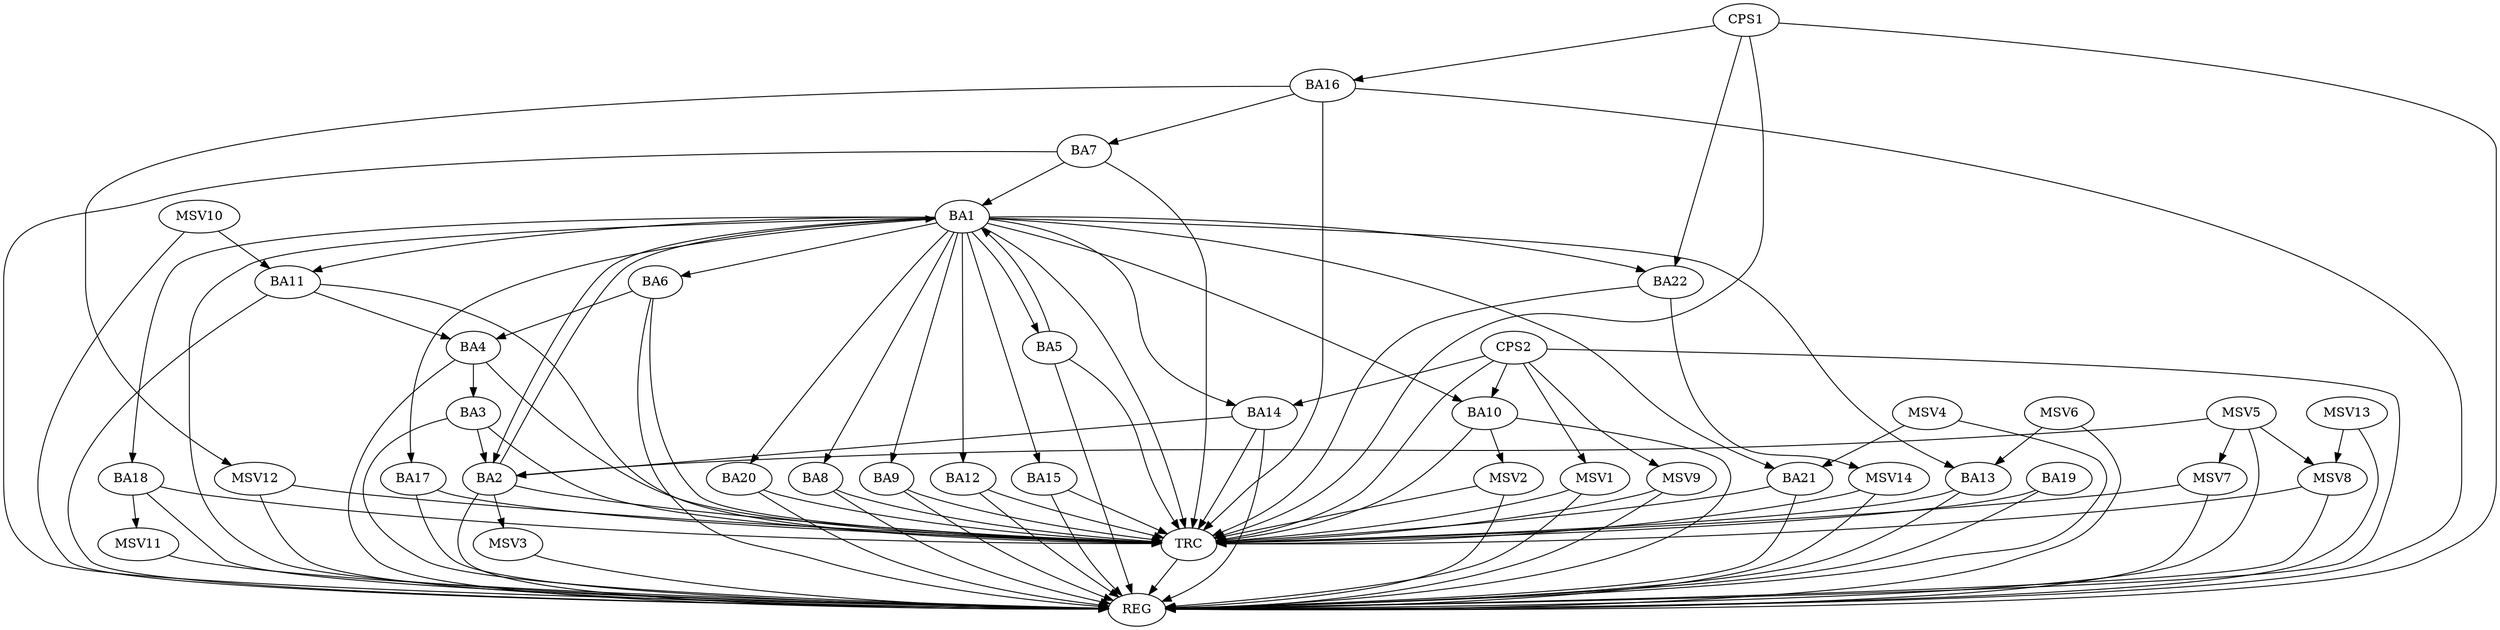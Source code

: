 strict digraph G {
  BA1 [ label="BA1" ];
  BA2 [ label="BA2" ];
  BA3 [ label="BA3" ];
  BA4 [ label="BA4" ];
  BA5 [ label="BA5" ];
  BA6 [ label="BA6" ];
  BA7 [ label="BA7" ];
  BA8 [ label="BA8" ];
  BA9 [ label="BA9" ];
  BA10 [ label="BA10" ];
  BA11 [ label="BA11" ];
  BA12 [ label="BA12" ];
  BA13 [ label="BA13" ];
  BA14 [ label="BA14" ];
  BA15 [ label="BA15" ];
  BA16 [ label="BA16" ];
  BA17 [ label="BA17" ];
  BA18 [ label="BA18" ];
  BA19 [ label="BA19" ];
  BA20 [ label="BA20" ];
  BA21 [ label="BA21" ];
  BA22 [ label="BA22" ];
  CPS1 [ label="CPS1" ];
  CPS2 [ label="CPS2" ];
  REG [ label="REG" ];
  TRC [ label="TRC" ];
  MSV1 [ label="MSV1" ];
  MSV2 [ label="MSV2" ];
  MSV3 [ label="MSV3" ];
  MSV4 [ label="MSV4" ];
  MSV5 [ label="MSV5" ];
  MSV6 [ label="MSV6" ];
  MSV7 [ label="MSV7" ];
  MSV8 [ label="MSV8" ];
  MSV9 [ label="MSV9" ];
  MSV10 [ label="MSV10" ];
  MSV11 [ label="MSV11" ];
  MSV12 [ label="MSV12" ];
  MSV13 [ label="MSV13" ];
  MSV14 [ label="MSV14" ];
  BA1 -> BA2;
  BA2 -> BA1;
  BA3 -> BA2;
  BA4 -> BA3;
  BA5 -> BA1;
  BA6 -> BA4;
  BA7 -> BA1;
  BA11 -> BA4;
  BA14 -> BA2;
  BA16 -> BA7;
  CPS1 -> BA22;
  CPS1 -> BA16;
  CPS2 -> BA14;
  CPS2 -> BA10;
  BA1 -> REG;
  BA2 -> REG;
  BA3 -> REG;
  BA4 -> REG;
  BA5 -> REG;
  BA6 -> REG;
  BA7 -> REG;
  BA8 -> REG;
  BA9 -> REG;
  BA10 -> REG;
  BA11 -> REG;
  BA12 -> REG;
  BA13 -> REG;
  BA14 -> REG;
  BA15 -> REG;
  BA16 -> REG;
  BA17 -> REG;
  BA18 -> REG;
  BA19 -> REG;
  BA20 -> REG;
  BA21 -> REG;
  CPS1 -> REG;
  CPS2 -> REG;
  BA1 -> TRC;
  BA2 -> TRC;
  BA3 -> TRC;
  BA4 -> TRC;
  BA5 -> TRC;
  BA6 -> TRC;
  BA7 -> TRC;
  BA8 -> TRC;
  BA9 -> TRC;
  BA10 -> TRC;
  BA11 -> TRC;
  BA12 -> TRC;
  BA13 -> TRC;
  BA14 -> TRC;
  BA15 -> TRC;
  BA16 -> TRC;
  BA17 -> TRC;
  BA18 -> TRC;
  BA19 -> TRC;
  BA20 -> TRC;
  BA21 -> TRC;
  BA22 -> TRC;
  CPS1 -> TRC;
  CPS2 -> TRC;
  TRC -> REG;
  BA1 -> BA22;
  BA1 -> BA6;
  BA1 -> BA21;
  BA1 -> BA15;
  BA1 -> BA17;
  BA1 -> BA10;
  BA1 -> BA11;
  BA1 -> BA13;
  BA1 -> BA5;
  BA1 -> BA9;
  BA1 -> BA14;
  BA1 -> BA20;
  BA1 -> BA18;
  BA1 -> BA12;
  BA1 -> BA8;
  CPS2 -> MSV1;
  MSV1 -> REG;
  MSV1 -> TRC;
  BA10 -> MSV2;
  MSV2 -> REG;
  MSV2 -> TRC;
  BA2 -> MSV3;
  MSV3 -> REG;
  MSV4 -> BA21;
  MSV4 -> REG;
  MSV5 -> BA2;
  MSV5 -> REG;
  MSV6 -> BA13;
  MSV6 -> REG;
  MSV5 -> MSV7;
  MSV7 -> REG;
  MSV7 -> TRC;
  MSV5 -> MSV8;
  MSV8 -> REG;
  MSV8 -> TRC;
  CPS2 -> MSV9;
  MSV9 -> REG;
  MSV9 -> TRC;
  MSV10 -> BA11;
  MSV10 -> REG;
  BA18 -> MSV11;
  MSV11 -> REG;
  BA16 -> MSV12;
  MSV12 -> REG;
  MSV12 -> TRC;
  MSV13 -> MSV8;
  MSV13 -> REG;
  BA22 -> MSV14;
  MSV14 -> REG;
  MSV14 -> TRC;
}
